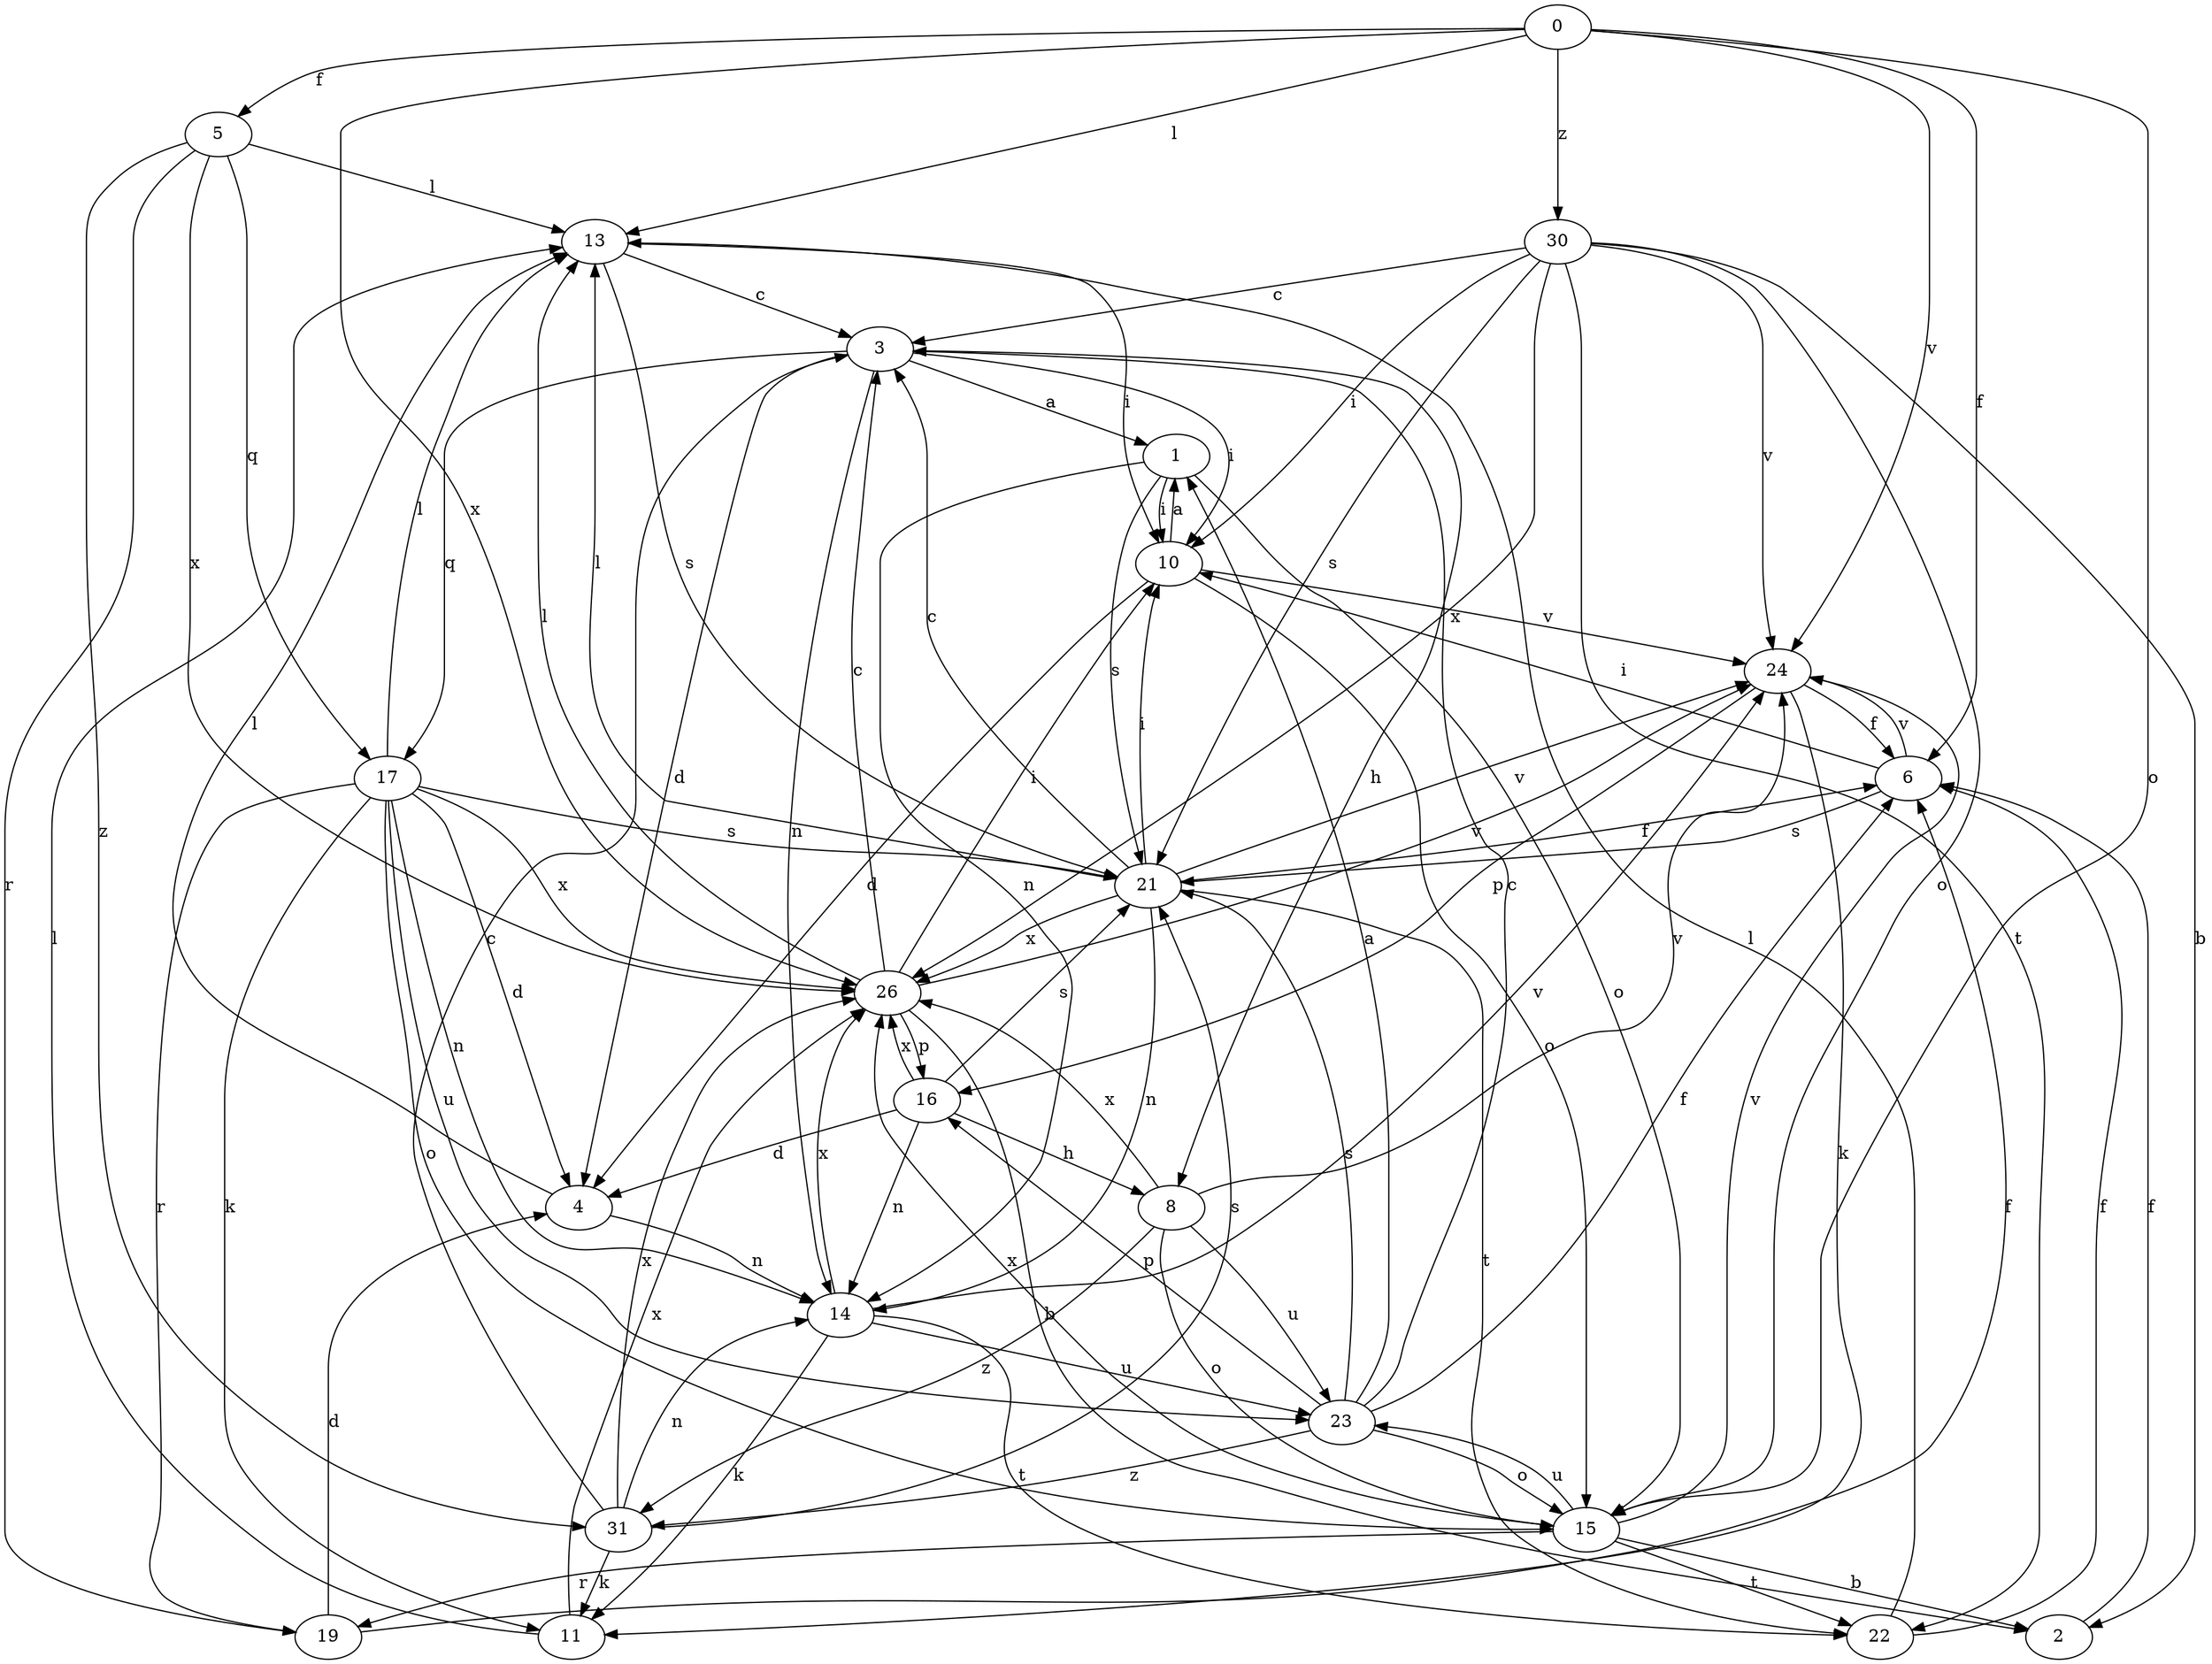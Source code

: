 strict digraph  {
0;
1;
2;
3;
4;
5;
6;
8;
10;
11;
13;
14;
15;
16;
17;
19;
21;
22;
23;
24;
26;
30;
31;
0 -> 5  [label=f];
0 -> 6  [label=f];
0 -> 13  [label=l];
0 -> 15  [label=o];
0 -> 24  [label=v];
0 -> 26  [label=x];
0 -> 30  [label=z];
1 -> 10  [label=i];
1 -> 14  [label=n];
1 -> 15  [label=o];
1 -> 21  [label=s];
2 -> 6  [label=f];
3 -> 1  [label=a];
3 -> 4  [label=d];
3 -> 8  [label=h];
3 -> 10  [label=i];
3 -> 14  [label=n];
3 -> 17  [label=q];
4 -> 13  [label=l];
4 -> 14  [label=n];
5 -> 13  [label=l];
5 -> 17  [label=q];
5 -> 19  [label=r];
5 -> 26  [label=x];
5 -> 31  [label=z];
6 -> 10  [label=i];
6 -> 21  [label=s];
6 -> 24  [label=v];
8 -> 15  [label=o];
8 -> 23  [label=u];
8 -> 24  [label=v];
8 -> 26  [label=x];
8 -> 31  [label=z];
10 -> 1  [label=a];
10 -> 4  [label=d];
10 -> 15  [label=o];
10 -> 24  [label=v];
11 -> 13  [label=l];
11 -> 26  [label=x];
13 -> 3  [label=c];
13 -> 10  [label=i];
13 -> 21  [label=s];
14 -> 11  [label=k];
14 -> 22  [label=t];
14 -> 23  [label=u];
14 -> 24  [label=v];
14 -> 26  [label=x];
15 -> 2  [label=b];
15 -> 19  [label=r];
15 -> 22  [label=t];
15 -> 23  [label=u];
15 -> 24  [label=v];
15 -> 26  [label=x];
16 -> 4  [label=d];
16 -> 8  [label=h];
16 -> 14  [label=n];
16 -> 21  [label=s];
16 -> 26  [label=x];
17 -> 4  [label=d];
17 -> 11  [label=k];
17 -> 13  [label=l];
17 -> 14  [label=n];
17 -> 15  [label=o];
17 -> 19  [label=r];
17 -> 21  [label=s];
17 -> 23  [label=u];
17 -> 26  [label=x];
19 -> 4  [label=d];
19 -> 6  [label=f];
21 -> 3  [label=c];
21 -> 6  [label=f];
21 -> 10  [label=i];
21 -> 13  [label=l];
21 -> 14  [label=n];
21 -> 22  [label=t];
21 -> 24  [label=v];
21 -> 26  [label=x];
22 -> 6  [label=f];
22 -> 13  [label=l];
23 -> 1  [label=a];
23 -> 3  [label=c];
23 -> 6  [label=f];
23 -> 15  [label=o];
23 -> 16  [label=p];
23 -> 21  [label=s];
23 -> 31  [label=z];
24 -> 6  [label=f];
24 -> 11  [label=k];
24 -> 16  [label=p];
26 -> 2  [label=b];
26 -> 3  [label=c];
26 -> 10  [label=i];
26 -> 13  [label=l];
26 -> 16  [label=p];
26 -> 24  [label=v];
30 -> 2  [label=b];
30 -> 3  [label=c];
30 -> 10  [label=i];
30 -> 15  [label=o];
30 -> 21  [label=s];
30 -> 22  [label=t];
30 -> 24  [label=v];
30 -> 26  [label=x];
31 -> 3  [label=c];
31 -> 11  [label=k];
31 -> 14  [label=n];
31 -> 21  [label=s];
31 -> 26  [label=x];
}
